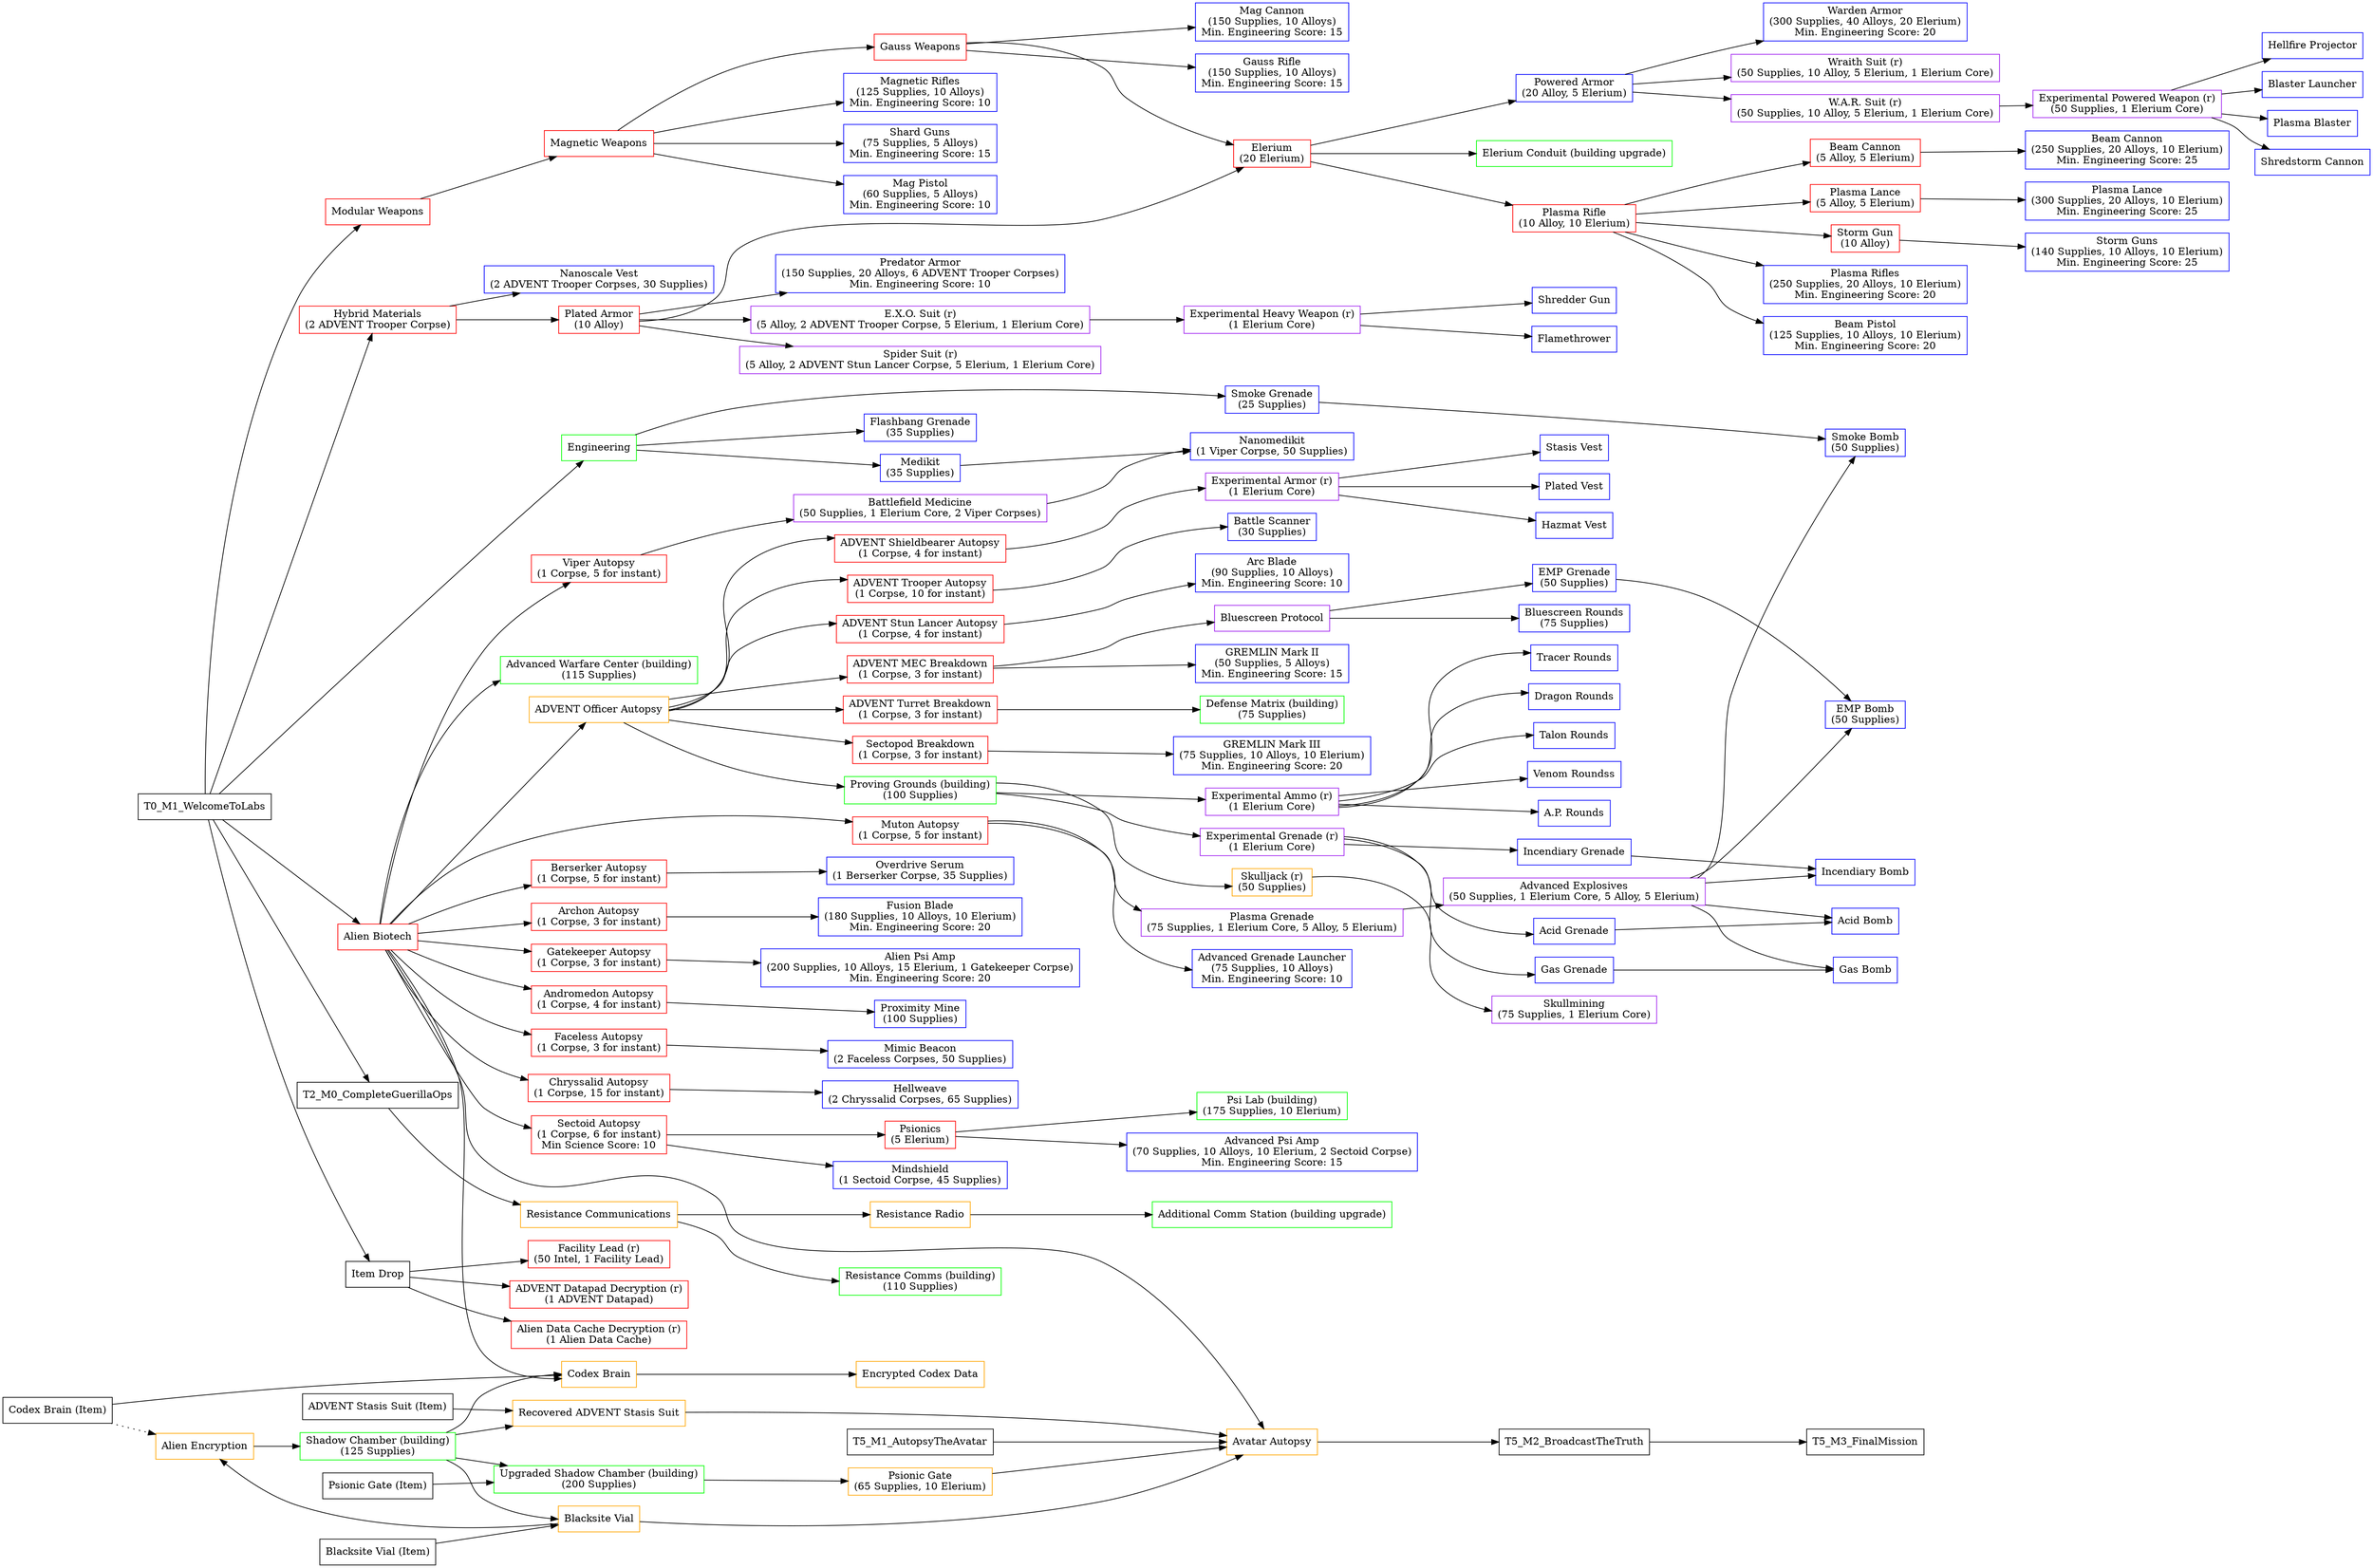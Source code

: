  digraph graphname {
 	// Extracted from X2StrategyElement_DefaultTechs.uc
 	// Science Score: StartingScienceScore (0) + Skill Levels + Facility Bonuses

 	// [label="", color=purple];
 	// Weapons: red, Armor: blue, Autopsy: green, Plot: orange, Proving Grounds: purple, Misc: brown, Facilities: orange

 	// Research Projects: red
 	// Buildings: green
 	// Proving Grounds: purple
 	// Items: blue
 	// Golden Path: orange

	node[shape=box];
	rankdir="LR";

	// Weapon Techs
 	ModularWeapons[label="Modular Weapons", color=red];
	GaussWeapons[label="Gauss Weapons", color=red];
	MagnetizedWeapons[label="Magnetic Weapons", color=red];
	PlasmaRifle[label="Plasma Rifle\n(10 Alloy, 10 Elerium)", color=red];
	HeavyPlasma[label="Beam Cannon\n(5 Alloy, 5 Elerium)", color=red];
	PlasmaSniper[label="Plasma Lance\n(5 Alloy, 5 Elerium)", color=red];
	AlloyCannon[label="Storm Gun\n(10 Alloy)", color=red];

	// Armor Techs
	HybridMaterials[label="Hybrid Materials\n(2 ADVENT Trooper Corpse)", color=red];
	PlatedArmor[label="Plated Armor\n(10 Alloy)", color=red];
	EXOSuit[label="E.X.O. Suit (r)\n(5 Alloy, 2 ADVENT Trooper Corpse, 5 Elerium, 1 Elerium Core)", color=purple];
	SpiderSuit[label="Spider Suit (r)\n(5 Alloy, 2 ADVENT Stun Lancer Corpse, 5 Elerium, 1 Elerium Core)", color=purple];
	PoweredArmor[label="Powered Armor\n(20 Alloy, 5 Elerium)", color=blue];
	WraithSuit[label="Wraith Suit (r)\n(50 Supplies, 10 Alloy, 5 Elerium, 1 Elerium Core)", color=purple];
	WARSuit[label="W.A.R. Suit (r)\n(50 Supplies, 10 Alloy, 5 Elerium, 1 Elerium Core)", color=purple];

	// Elerium Tech
	Tech_Elerium[label="Elerium\n(20 Elerium)", color=red];

	// Psionics
	Psionics[label="Psionics\n(5 Elerium)", color=red];

	// Alien Facility Lead
	Tech_AlienFacilityLead[label="Facility Lead (r)\n(50 Intel, 1 Facility Lead)" color=red];

	// Intel Techs
	Tech_AdventDatapad[label="ADVENT Datapad Decryption (r)\n(1 ADVENT Datapad)", color=red];
	Tech_AlienDatapad[label="Alien Data Cache Decryption (r)\n(1 Alien Data Cache)", color=red];

	// Autopsy Techs
	AlienBiotech[label="Alien Biotech", color=red];
	AutopsySectoid[label="Sectoid Autopsy\n(1 Corpse, 6 for instant)\nMin Science Score: 10", color=red];
	AutopsyViper[label="Viper Autopsy\n(1 Corpse, 5 for instant)", color=red];
	AutopsyMuton[label="Muton Autopsy\n(1 Corpse, 5 for instant)", color=red];
	AutopsyBerserker[label="Berserker Autopsy\n(1 Corpse, 5 for instant)", color=red];
	AutopsyArchon[label="Archon Autopsy\n(1 Corpse, 3 for instant)", color=red];
	AutopsyGatekeeper[label="Gatekeeper Autopsy\n(1 Corpse, 3 for instant)", color=red];
	AutopsyAndromedon[label="Andromedon Autopsy\n(1 Corpse, 4 for instant)", color=red];
	AutopsyFaceless[label="Faceless Autopsy\n(1 Corpse, 3 for instant)", color=red];
	AutopsyChryssalid[label="Chryssalid Autopsy\n(1 Corpse, 15 for instant)", color=red];
	AutopsyAdventTrooper[label="ADVENT Trooper Autopsy\n(1 Corpse, 10 for instant)", color=red];
	AutopsyAdventStunLancer[label="ADVENT Stun Lancer Autopsy\n(1 Corpse, 4 for instant)", color=red];
	AutopsyAdventShieldbearer[label="ADVENT Shieldbearer Autopsy\n(1 Corpse, 4 for instant)", color=red];
	AutopsyAdventMEC[label="ADVENT MEC Breakdown\n(1 Corpse, 3 for instant)", color=red];
	AutopsyAdventTurret[label="ADVENT Turret Breakdown\n(1 Corpse, 3 for instant)", color=red];
	AutopsySectopod[label="Sectopod Breakdown\n(1 Corpse, 3 for instant)", color=red];

	// Golden Path Techs & Shadow Chamber Projects
	ResistanceCommunications[label="Resistance Communications", color=orange];
	ResistanceRadio[label="Resistance Radio", color=orange];
	AutopsyAdventOfficer[label="ADVENT Officer Autopsy", color=orange];
	AlienEncryption[label="Alien Encryption", color=orange];
	CodexBrainPt1[label="Codex Brain", color=orange];
	CodexBrainPt2[label="Encrypted Codex Data", color=orange];
	BlacksiteData[label="Blacksite Vial", color=orange];
	ForgeStasisSuit[label="Recovered ADVENT Stasis Suit", color=orange];
	PsiGate[label="Psionic Gate\n(65 Supplies, 10 Elerium)", color=orange];
	AutopsyAdventPsiWitch[label="Avatar Autopsy", color=orange];

	// Proving Grounds Projects
	Skulljack[label="Skulljack (r)\n(50 Supplies)", color=orange]
	ExperimentalAmmo[label="Experimental Ammo (r)\n(1 Elerium Core)", color=purple];
	ExperimentalGrenade[label="Experimental Grenade (r)\n(1 Elerium Core)", color=purple];
	ExperimentalArmor[label="Experimental Armor (r)\n(1 Elerium Core)", color=purple];
	Bluescreen[label="Bluescreen Protocol", color=purple];
	BattlefieldMedicine[label="Battlefield Medicine\n(50 Supplies, 1 Elerium Core, 2 Viper Corpses)", color=purple];
	PlasmaGrenade[label="Plasma Grenade\n(75 Supplies, 1 Elerium Core, 5 Alloy, 5 Elerium)", color=purple];
	AdvancedGrenades[label="Advanced Explosives\n(50 Supplies, 1 Elerium Core, 5 Alloy, 5 Elerium)", color=purple];
	Skullmining[label="Skullmining\n(75 Supplies, 1 Elerium Core)", color=purple];
	HeavyWeapons[label="Experimental Heavy Weapon (r)\n(1 Elerium Core)", color=purple];
	AdvancedHeavyWeapons[label="Experimental Powered Weapon (r)\n(50 Supplies, 1 Elerium Core)", color=purple];

	// Ammo
	APRounds[label="A.P. Rounds", color=blue];
	TracerRounds[label="Tracer Rounds", color=blue];
	IncendiaryRounds[label="Dragon Rounds", color=blue];
	TalonRounds[label="Talon Rounds", color=blue];
	VenomRounds[label="Venom Roundss", color=blue];
	BluescreenRounds[label="Bluescreen Rounds\n(75 Supplies)", color=blue];

	ExperimentalAmmo -> APRounds;
	ExperimentalAmmo -> TracerRounds;
	ExperimentalAmmo -> IncendiaryRounds;
	ExperimentalAmmo -> TalonRounds;
	ExperimentalAmmo -> VenomRounds;
	Bluescreen -> BluescreenRounds;

	// Grenades
	Firebomb[label="Incendiary Grenade", color=blue];
	FirebombMK2[label="Incendiary Bomb", color=blue];
	//AlienGrenade[label="Plasma Grenade", color=blue];
	FlashbangGrenade[label="Flashbang Grenade\n(35 Supplies)", color=blue];
	SmokeGrenade[label="Smoke Grenade\n(25 Supplies)", color=blue];
	SmokeGrenadeMk2[label="Smoke Bomb\n(50 Supplies)", color=blue];
	GasGrenade[label="Gas Grenade", color=blue];
	GasGrenadeMk2[label="Gas Bomb", color=blue];
	AcidGrenade[label="Acid Grenade", color=blue];
	AcidGrenadeMk2[label="Acid Bomb", color=blue];
	EMPGrenade[label="EMP Grenade\n(50 Supplies)", color=blue];
	EMPGrenadeMk2[label="EMP Bomb\n(50 Supplies)", color=blue];
	ProximityMine[label="Proximity Mine", color=blue];

	ExperimentalGrenade -> Firebomb -> FirebombMK2;
	ExperimentalGrenade -> AcidGrenade -> AcidGrenadeMk2;
	ExperimentalGrenade -> GasGrenade -> GasGrenadeMk2;
	Bluescreen -> EMPGrenade  -> EMPGrenadeMk2;
	AdvancedGrenades -> SmokeGrenadeMk2;
	AdvancedGrenades -> FirebombMK2;
	AdvancedGrenades -> GasGrenadeMk2;
	AdvancedGrenades -> AcidGrenadeMk2;
	AdvancedGrenades -> EMPGrenadeMk2;
	
	//Bluescreen -> EMPGrenadeMk2;
	T0_M1_WelcomeToLabs -> Engineering;
	Engineering -> FlashbangGrenade;
	Engineering -> Medikit;
	Engineering -> SmokeGrenade;
	AutopsyAndromedon -> ProximityMine;
	SmokeGrenade -> SmokeGrenadeMk2;
	Medikit -> NanoMedikit;
	

	// Engineering Items
	CombatStims[label="Overdrive Serum\n(1 Berserker Corpse, 35 Supplies)", color=blue]
	NanoMedikit[label="Nanomedikit\n(1 Viper Corpse, 50 Supplies)", color=blue];
	ProximityMine[label="Proximity Mine\n(100 Supplies)", color=blue];
	BattleScanner[label="Battle Scanner\n(30 Supplies)", color=blue];
	MimicBeacon[label="Mimic Beacon\n(2 Faceless Corpses, 50 Supplies)", color=blue];
	NanofiberVest[label="Nanoscale Vest\n(2 ADVENT Trooper Corpses, 30 Supplies)", color=blue];
	Hellweave[label="Hellweave\n(2 Chryssalid Corpses, 65 Supplies)", color=blue];
	PlatedVest[label="Plated Vest", color=blue];
	HazmatVest[label="Hazmat Vest", color=blue];
	StasisVest[label="Stasis Vest", color=blue];
	Medikit[label="Medikit\n(35 Supplies)", color=blue];
	MindShield[label="Mindshield\n(1 Sectoid Corpse, 45 Supplies)", color=blue];

	AutopsyBerserker -> CombatStims;
	AutopsyChryssalid -> Hellweave;
	Tech_Elerium -> EleriumConduit;
	AutopsyFaceless -> MimicBeacon;
	HybridMaterials -> NanofiberVest;
	AutopsySectoid -> MindShield;
	AutopsyAdventTrooper -> BattleScanner;

	ExperimentalArmor -> PlatedVest;
	ExperimentalArmor -> HazmatVest;
	ExperimentalArmor -> StasisVest;

	// Experimental Weapons
	ShredderGun[label="Shredder Gun", color=blue];
	Flamethrower[label="Flamethrower", color=blue];
	FlamethrowerMk2[label="Hellfire Projector", color=blue];
	BlasterLauncher[label="Blaster Launcher", color=blue];
	PlasmaBlaster[label="Plasma Blaster", color=blue];
	ShredstormCannon[label="Shredstorm Cannon", color=blue];

	HeavyWeapons -> ShredderGun;
	HeavyWeapons -> Flamethrower;
	AdvancedHeavyWeapons -> FlamethrowerMk2;
	AdvancedHeavyWeapons -> BlasterLauncher;
	AdvancedHeavyWeapons -> PlasmaBlaster;
	AdvancedHeavyWeapons -> ShredstormCannon;

	// Quests
	T0_M1_WelcomeToLabs[color=black];
	T2_M0_CompleteGuerillaOps[color=black];
	ItemDrop[label="Item Drop", color=black];
	PsiGateArtifact[label="Psionic Gate (Item)", color=black];
	CorpseCyberus[label="Codex Brain (Item)", color=black];
	BlacksiteDataCube[label="Blacksite Vial (Item)", color=black]
	StasisSuitComponent[label="ADVENT Stasis Suit (Item)", color=black]
	T5_M1_AutopsyTheAvatar[color=black];
	T5_M2_BroadcastTheTruth[color=black];
	T5_M3_FinalMission[color=black];

	// Quest Items/Buildings
	ShadowChamber[label="Shadow Chamber (building)\n(125 Supplies)", color=green]
	ShadowChamber_CelestialGate[label="Upgraded Shadow Chamber (building)\n(200 Supplies)", color=green]
	ProvingGrounds[label="Proving Grounds (building)\n(100 Supplies)", color=green]
	AdvancedWarfareCenter[label="Advanced Warfare Center (building)\n(115 Supplies)", color=green]
	UFODefense[label="Defense Matrix (building)\n(75 Supplies)", color=green]
	ResistanceComms[label="Resistance Comms (building)\n(110 Supplies)", color=green]
	PsiChamber[label="Psi Lab (building)\n(175 Supplies, 10 Elerium)", color=green]
	Engineering[label="Engineering", color=green]
	EleriumConduit[label="Elerium Conduit (building upgrade)", color=green]
	AdditionalCommStation[label="Additional Comm Station (building upgrade)", color=green]

	// Upgrades
	AssaultRifle_MG_Schematic[label="Magnetic Rifles\n(125 Supplies, 10 Alloys)\nMin. Engineering Score: 10", color=blue]
	AssaultRifle_BM_Schematic[label="Plasma Rifles\n(250 Supplies, 20 Alloys, 10 Elerium)\nMin. Engineering Score: 20", color=blue]
	Shotgun_MG_Schematic[label="Shard Guns\n(75 Supplies, 5 Alloys)\nMin. Engineering Score: 15", color=blue]
	Shotgun_BM_Schematic[label="Storm Guns\n(140 Supplies, 10 Alloys, 10 Elerium)\nMin. Engineering Score: 25", color=blue]
	Cannon_MG_Schematic[label="Mag Cannon\n(150 Supplies, 10 Alloys)\nMin. Engineering Score: 15", color=blue]
	Cannon_BM_Schematic[label="Beam Cannon\n(250 Supplies, 20 Alloys, 10 Elerium)\nMin. Engineering Score: 25", color=blue]
	SniperRifle_MG_Schematic[label="Gauss Rifle\n(150 Supplies, 10 Alloys)\nMin. Engineering Score: 15", color=blue]
	SniperRifle_BM_Schematic[label="Plasma Lance\n(300 Supplies, 20 Alloys, 10 Elerium)\nMin. Engineering Score: 25", color=blue]
	Pistol_MG_Schematic[label="Mag Pistol\n(60 Supplies, 5 Alloys)\nMin. Engineering Score: 10", color=blue]
	Pistol_BM_Schematic[label="Beam Pistol\n(125 Supplies, 10 Alloys, 10 Elerium)\nMin. Engineering Score: 20", color=blue]
	Sword_MG_Schematic[label="Arc Blade\n(90 Supplies, 10 Alloys)\nMin. Engineering Score: 10", color=blue]
	Sword_BM_Schematic[label="Fusion Blade\n(180 Supplies, 10 Alloys, 10 Elerium)\nMin. Engineering Score: 20", color=blue]
	Gremlin_MG_Schematic[label="GREMLIN Mark II\n(50 Supplies, 5 Alloys)\nMin. Engineering Score: 15", color=blue]
	Gremlin_BM_Schematic[label="GREMLIN Mark III\n(75 Supplies, 10 Alloys, 10 Elerium)\nMin. Engineering Score: 20", color=blue]
	PsiAmp_MG_Schematic[label="Advanced Psi Amp\n(70 Supplies, 10 Alloys, 10 Elerium, 2 Sectoid Corpse)\nMin. Engineering Score: 15", color=blue]
	PsiAmp_BM_Schematic[label="Alien Psi Amp\n(200 Supplies, 10 Alloys, 15 Elerium, 1 Gatekeeper Corpse)\nMin. Engineering Score: 20", color=blue]
	GrenadeLauncher_MG_Schematic[label="Advanced Grenade Launcher\n(75 Supplies, 10 Alloys)\nMin. Engineering Score: 10", color=blue]
	MediumPlatedArmor_Schematic[label="Predator Armor\n(150 Supplies, 20 Alloys, 6 ADVENT Trooper Corpses)\nMin. Engineering Score: 10", color=blue]
	MediumPoweredArmor_Schematic[label="Warden Armor\n(300 Supplies, 40 Alloys, 20 Elerium)\nMin. Engineering Score: 20", color=blue]

	T5_M1_AutopsyTheAvatar -> AutopsyAdventPsiWitch -> T5_M2_BroadcastTheTruth -> T5_M3_FinalMission;
	

	// Relationships/Tree
	ResistanceRadio -> AdditionalCommStation;

	MagnetizedWeapons -> Pistol_MG_Schematic;
	PlasmaRifle -> Pistol_BM_Schematic;
	AutopsyAdventStunLancer -> Sword_MG_Schematic;
	AutopsyArchon -> Sword_BM_Schematic;
	AutopsyAdventMEC -> Gremlin_MG_Schematic;
	AutopsySectopod -> Gremlin_BM_Schematic;
	Psionics -> PsiAmp_MG_Schematic;
	AutopsyGatekeeper -> PsiAmp_BM_Schematic;
	AutopsyMuton -> GrenadeLauncher_MG_Schematic;
	PlatedArmor -> MediumPlatedArmor_Schematic;
	PoweredArmor -> MediumPoweredArmor_Schematic;



	T0_M1_WelcomeToLabs -> ModularWeapons;
	ModularWeapons -> MagnetizedWeapons -> GaussWeapons;

 	Tech_Elerium -> PlasmaRifle;
 	PlasmaRifle -> HeavyPlasma;
 	PlasmaRifle -> PlasmaSniper;
 	PlasmaRifle -> AlloyCannon;
 	AutopsySectoid -> Psionics;


 	T0_M1_WelcomeToLabs -> HybridMaterials -> PlatedArmor -> EXOSuit;
 	PlatedArmor -> SpiderSuit;
 	Tech_Elerium -> PoweredArmor;
 	PoweredArmor -> WraithSuit;
 	PoweredArmor -> WARSuit;

 	GaussWeapons -> Tech_Elerium;
 	PlatedArmor -> Tech_Elerium;

 	T0_M1_WelcomeToLabs -> AlienBiotech; // Technically not the case, but makes the graph look prettier
	T0_M1_WelcomeToLabs -> ItemDrop -> Tech_AlienFacilityLead;
	ItemDrop -> Tech_AdventDatapad;
	ItemDrop -> Tech_AlienDatapad;

	AlienBiotech -> AutopsySectoid;
	AlienBiotech -> AutopsyViper -> BattlefieldMedicine -> NanoMedikit;
	AlienBiotech -> AutopsyMuton;
	AlienBiotech -> AutopsyBerserker;
	AlienBiotech -> AutopsyArchon;
	AlienBiotech -> AutopsyGatekeeper;
	AlienBiotech -> AutopsyAndromedon;
	AlienBiotech -> AutopsyFaceless;
	AlienBiotech -> AutopsyChryssalid;

	AlienBiotech -> AutopsyAdventOfficer;
	//AlienBiotech -> AutopsyAdventTrooper;
	AutopsyAdventOfficer -> AutopsyAdventTrooper;
	//AlienBiotech -> AutopsyAdventStunLancer;
	AutopsyAdventOfficer -> AutopsyAdventStunLancer;
	//AlienBiotech -> AutopsyAdventShieldbearer;
	AutopsyAdventOfficer -> AutopsyAdventShieldbearer;
	//AlienBiotech -> AutopsyAdventMEC;
	AutopsyAdventOfficer -> AutopsyAdventMEC;
	//AlienBiotech -> AutopsyAdventTurret;
	AutopsyAdventOfficer -> AutopsyAdventTurret;
	//AlienBiotech -> AutopsySectopod;
	AutopsyAdventOfficer -> AutopsySectopod;

	T0_M1_WelcomeToLabs -> T2_M0_CompleteGuerillaOps;
	T2_M0_CompleteGuerillaOps -> ResistanceCommunications -> ResistanceRadio;

	BlacksiteDataCube -> BlacksiteData -> AlienEncryption;
	CorpseCyberus -> AlienEncryption [style=dotted];

	ShadowChamber -> CodexBrainPt1;
	CorpseCyberus -> CodexBrainPt1;
	AlienBiotech -> CodexBrainPt1;

	CodexBrainPt1 -> CodexBrainPt2;

	ShadowChamber -> BlacksiteData;
	StasisSuitComponent -> ForgeStasisSuit;
	ShadowChamber -> ForgeStasisSuit;

	ShadowChamber -> ShadowChamber_CelestialGate;
	ShadowChamber_CelestialGate -> PsiGate;

	BlacksiteData -> AutopsyAdventPsiWitch;
	AlienBiotech -> AutopsyAdventPsiWitch;
	PsiGate -> AutopsyAdventPsiWitch;
	ForgeStasisSuit -> AutopsyAdventPsiWitch;

	ProvingGrounds -> ExperimentalAmmo;
	ProvingGrounds -> Skulljack;
	ProvingGrounds -> ExperimentalGrenade;
	//ProvingGrounds -> ExperimentalArmor;
	AutopsyAdventShieldbearer -> ExperimentalArmor;

	//ProvingGrounds -> Bluescreen;
	AutopsyAdventMEC -> Bluescreen;

	AutopsyMuton -> PlasmaGrenade;
	PlasmaGrenade -> AdvancedGrenades;

	Skulljack -> Skullmining;
	EXOSuit -> HeavyWeapons;
	WARSuit -> AdvancedHeavyWeapons;

	// Buildings
	AutopsyAdventOfficer -> ProvingGrounds;
	AlienEncryption -> ShadowChamber;
	AlienBiotech -> AdvancedWarfareCenter;
	AutopsyAdventTurret -> UFODefense;
	ResistanceCommunications -> ResistanceComms;
	Psionics -> PsiChamber;
	PsiGateArtifact -> ShadowChamber_CelestialGate;

	// Schematics
	MagnetizedWeapons -> AssaultRifle_MG_Schematic;
	PlasmaRifle -> AssaultRifle_BM_Schematic;
	MagnetizedWeapons -> Shotgun_MG_Schematic;
	AlloyCannon -> Shotgun_BM_Schematic;
	GaussWeapons -> Cannon_MG_Schematic;
	HeavyPlasma -> Cannon_BM_Schematic;
	GaussWeapons -> SniperRifle_MG_Schematic;
	PlasmaSniper -> SniperRifle_BM_Schematic;


 }